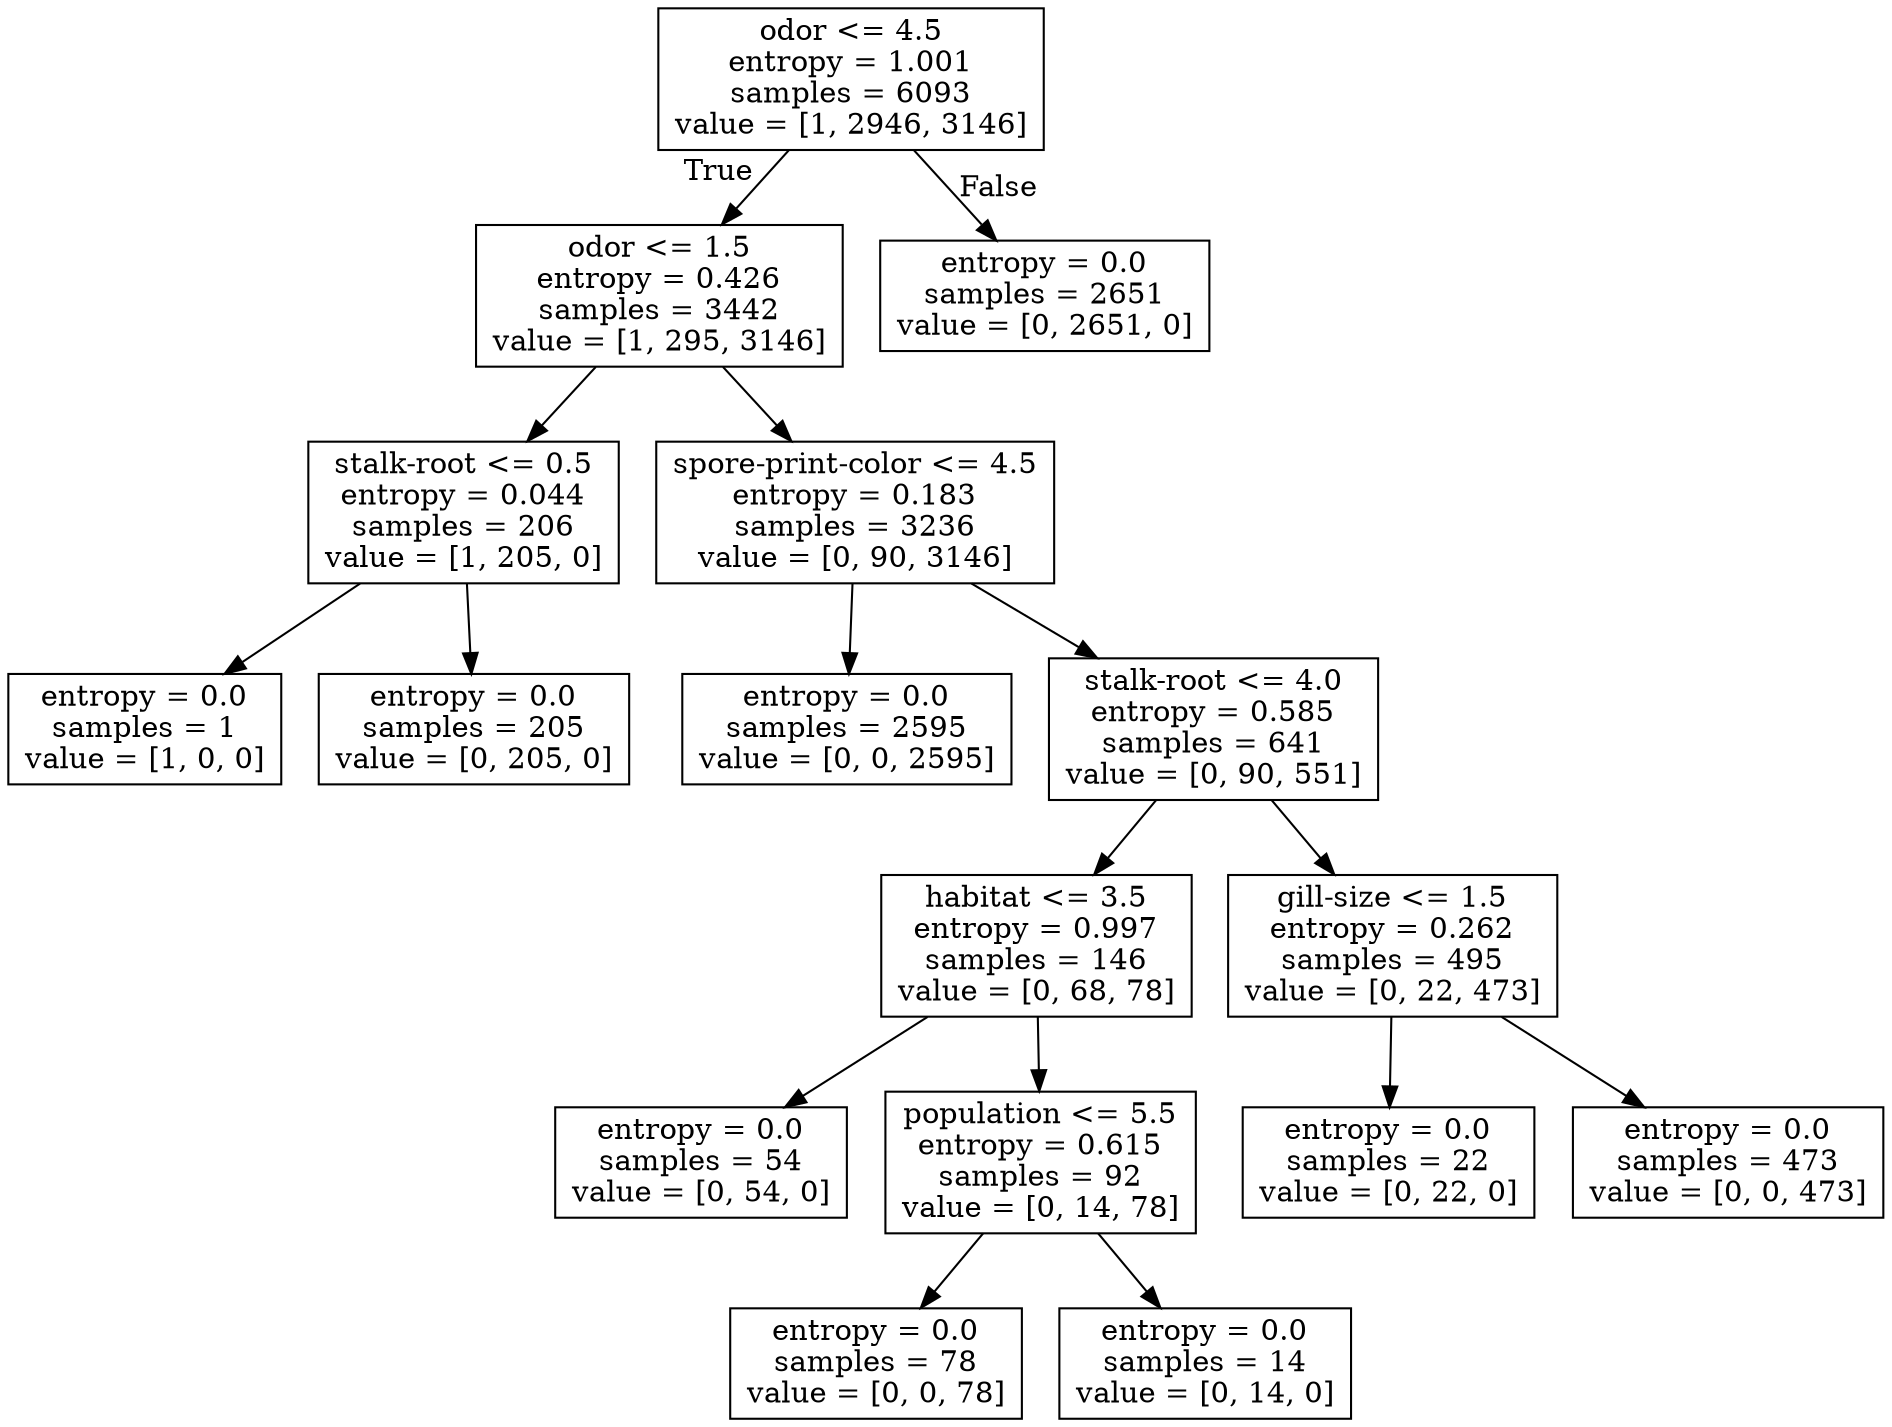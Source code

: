 digraph Tree {
node [shape=box] ;
0 [label="odor <= 4.5\nentropy = 1.001\nsamples = 6093\nvalue = [1, 2946, 3146]"] ;
1 [label="odor <= 1.5\nentropy = 0.426\nsamples = 3442\nvalue = [1, 295, 3146]"] ;
0 -> 1 [labeldistance=2.5, labelangle=45, headlabel="True"] ;
2 [label="stalk-root <= 0.5\nentropy = 0.044\nsamples = 206\nvalue = [1, 205, 0]"] ;
1 -> 2 ;
3 [label="entropy = 0.0\nsamples = 1\nvalue = [1, 0, 0]"] ;
2 -> 3 ;
4 [label="entropy = 0.0\nsamples = 205\nvalue = [0, 205, 0]"] ;
2 -> 4 ;
5 [label="spore-print-color <= 4.5\nentropy = 0.183\nsamples = 3236\nvalue = [0, 90, 3146]"] ;
1 -> 5 ;
6 [label="entropy = 0.0\nsamples = 2595\nvalue = [0, 0, 2595]"] ;
5 -> 6 ;
7 [label="stalk-root <= 4.0\nentropy = 0.585\nsamples = 641\nvalue = [0, 90, 551]"] ;
5 -> 7 ;
8 [label="habitat <= 3.5\nentropy = 0.997\nsamples = 146\nvalue = [0, 68, 78]"] ;
7 -> 8 ;
9 [label="entropy = 0.0\nsamples = 54\nvalue = [0, 54, 0]"] ;
8 -> 9 ;
10 [label="population <= 5.5\nentropy = 0.615\nsamples = 92\nvalue = [0, 14, 78]"] ;
8 -> 10 ;
11 [label="entropy = 0.0\nsamples = 78\nvalue = [0, 0, 78]"] ;
10 -> 11 ;
12 [label="entropy = 0.0\nsamples = 14\nvalue = [0, 14, 0]"] ;
10 -> 12 ;
13 [label="gill-size <= 1.5\nentropy = 0.262\nsamples = 495\nvalue = [0, 22, 473]"] ;
7 -> 13 ;
14 [label="entropy = 0.0\nsamples = 22\nvalue = [0, 22, 0]"] ;
13 -> 14 ;
15 [label="entropy = 0.0\nsamples = 473\nvalue = [0, 0, 473]"] ;
13 -> 15 ;
16 [label="entropy = 0.0\nsamples = 2651\nvalue = [0, 2651, 0]"] ;
0 -> 16 [labeldistance=2.5, labelangle=-45, headlabel="False"] ;
}